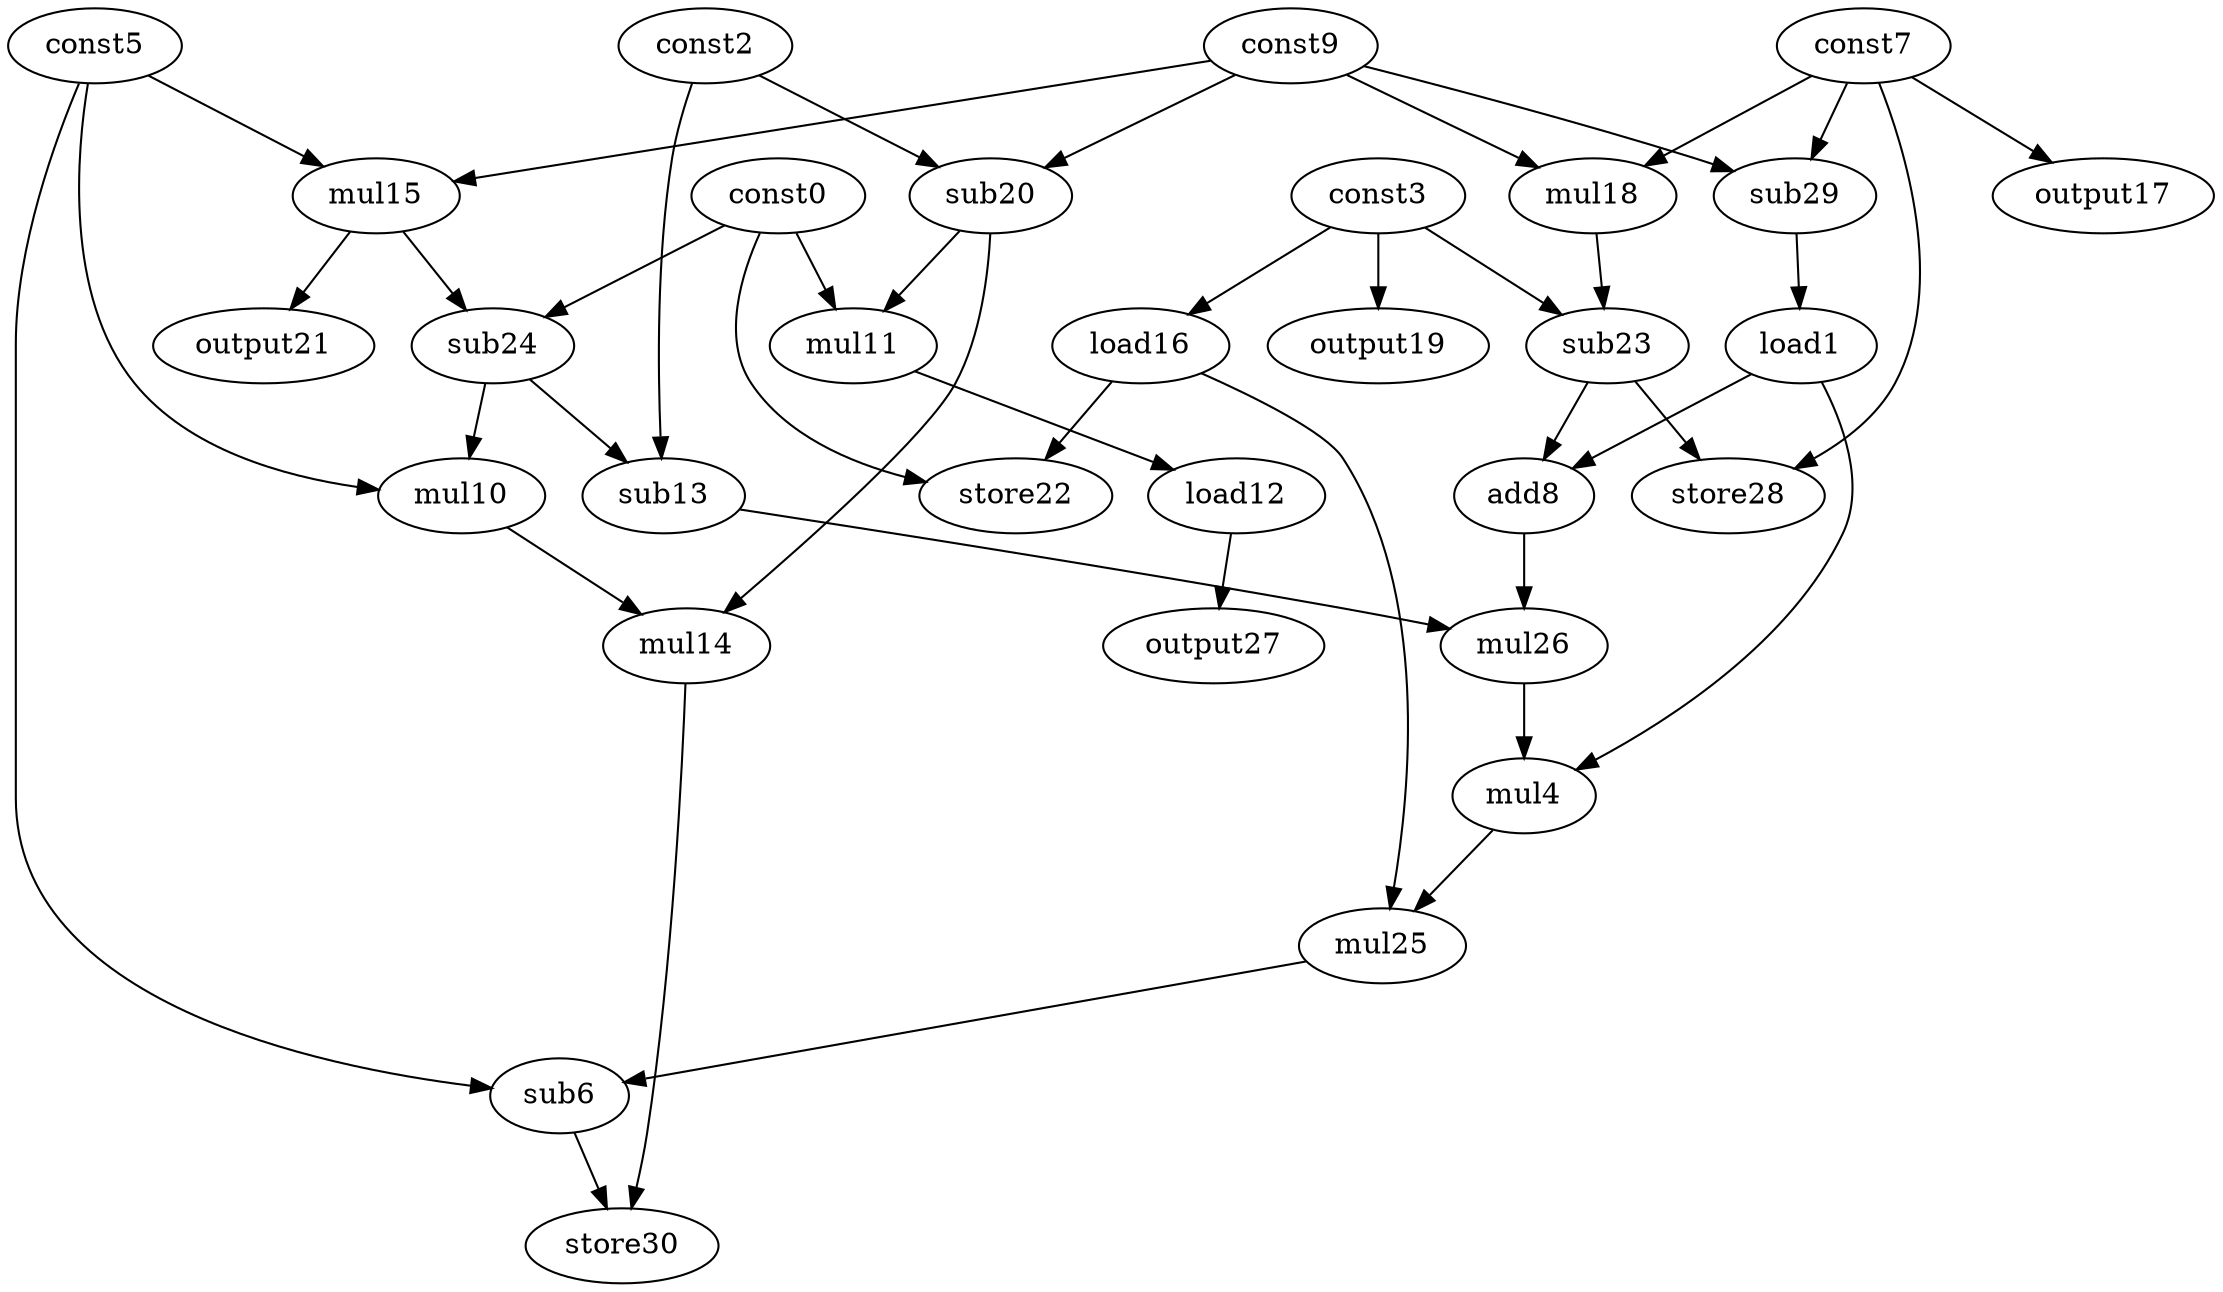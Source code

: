 digraph G { 
const0[opcode=const]; 
load1[opcode=load]; 
const2[opcode=const]; 
const3[opcode=const]; 
mul4[opcode=mul]; 
const5[opcode=const]; 
sub6[opcode=sub]; 
const7[opcode=const]; 
add8[opcode=add]; 
const9[opcode=const]; 
mul10[opcode=mul]; 
mul11[opcode=mul]; 
load12[opcode=load]; 
sub13[opcode=sub]; 
mul14[opcode=mul]; 
mul15[opcode=mul]; 
load16[opcode=load]; 
output17[opcode=output]; 
mul18[opcode=mul]; 
output19[opcode=output]; 
sub20[opcode=sub]; 
output21[opcode=output]; 
store22[opcode=store]; 
sub23[opcode=sub]; 
sub24[opcode=sub]; 
mul25[opcode=mul]; 
mul26[opcode=mul]; 
output27[opcode=output]; 
store28[opcode=store]; 
sub29[opcode=sub]; 
store30[opcode=store]; 
const9->mul15[operand=0];
const5->mul15[operand=1];
const3->load16[operand=0];
const7->output17[operand=0];
const9->mul18[operand=0];
const7->mul18[operand=1];
const3->output19[operand=0];
const9->sub20[operand=0];
const2->sub20[operand=1];
const9->sub29[operand=0];
const7->sub29[operand=1];
sub29->load1[operand=0];
const0->mul11[operand=0];
sub20->mul11[operand=1];
mul15->output21[operand=0];
load16->store22[operand=0];
const0->store22[operand=1];
mul18->sub23[operand=0];
const3->sub23[operand=1];
const0->sub24[operand=0];
mul15->sub24[operand=1];
load1->add8[operand=0];
sub23->add8[operand=1];
sub24->mul10[operand=0];
const5->mul10[operand=1];
mul11->load12[operand=0];
sub24->sub13[operand=0];
const2->sub13[operand=1];
sub23->store28[operand=0];
const7->store28[operand=1];
mul10->mul14[operand=0];
sub20->mul14[operand=1];
add8->mul26[operand=0];
sub13->mul26[operand=1];
load12->output27[operand=0];
load1->mul4[operand=0];
mul26->mul4[operand=1];
load16->mul25[operand=0];
mul4->mul25[operand=1];
mul25->sub6[operand=0];
const5->sub6[operand=1];
mul14->store30[operand=0];
sub6->store30[operand=1];
}
